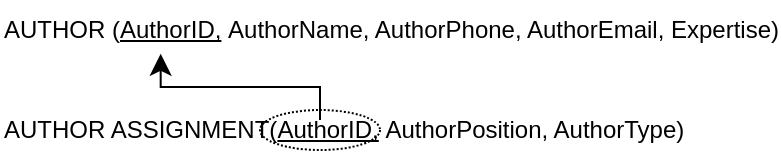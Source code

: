 <mxfile version="28.2.7">
  <diagram name="Trang-1" id="U0eqv_PHN2UgsvN3GRaW">
    <mxGraphModel dx="667" dy="429" grid="1" gridSize="10" guides="1" tooltips="1" connect="1" arrows="1" fold="1" page="1" pageScale="1" pageWidth="827" pageHeight="1169" math="0" shadow="0">
      <root>
        <mxCell id="0" />
        <mxCell id="1" parent="0" />
        <mxCell id="XAkEEadueyZbBo3X2ymv-1" value="AUTHOR (&lt;u&gt;AuthorID,&lt;/u&gt;&amp;nbsp;AuthorName, AuthorPhone, AuthorEmail, Expertise)" style="text;html=1;whiteSpace=wrap;strokeColor=none;fillColor=none;align=left;verticalAlign=middle;rounded=0;" vertex="1" parent="1">
          <mxGeometry x="140" y="170" width="390" height="30" as="geometry" />
        </mxCell>
        <mxCell id="XAkEEadueyZbBo3X2ymv-6" value="" style="ellipse;whiteSpace=wrap;html=1;align=center;dashed=1;dashPattern=1 1;fillColor=none;" vertex="1" parent="1">
          <mxGeometry x="270" y="225" width="60" height="20" as="geometry" />
        </mxCell>
        <mxCell id="XAkEEadueyZbBo3X2ymv-2" value="AUTHOR ASSIGNMENT(&lt;u&gt;AuthorID,&lt;/u&gt;&amp;nbsp;AuthorPosition, AuthorType)" style="text;html=1;whiteSpace=wrap;strokeColor=none;fillColor=none;align=left;verticalAlign=middle;rounded=0;" vertex="1" parent="1">
          <mxGeometry x="140" y="220" width="390" height="30" as="geometry" />
        </mxCell>
        <mxCell id="XAkEEadueyZbBo3X2ymv-4" value="" style="elbow=vertical;endArrow=classic;html=1;rounded=0;endSize=8;startSize=8;edgeStyle=elbowEdgeStyle;entryX=0.206;entryY=0.897;entryDx=0;entryDy=0;entryPerimeter=0;" edge="1" parent="1" target="XAkEEadueyZbBo3X2ymv-1">
          <mxGeometry width="50" height="50" relative="1" as="geometry">
            <mxPoint x="300" y="230" as="sourcePoint" />
            <mxPoint x="220" y="200" as="targetPoint" />
            <Array as="points" />
          </mxGeometry>
        </mxCell>
      </root>
    </mxGraphModel>
  </diagram>
</mxfile>
